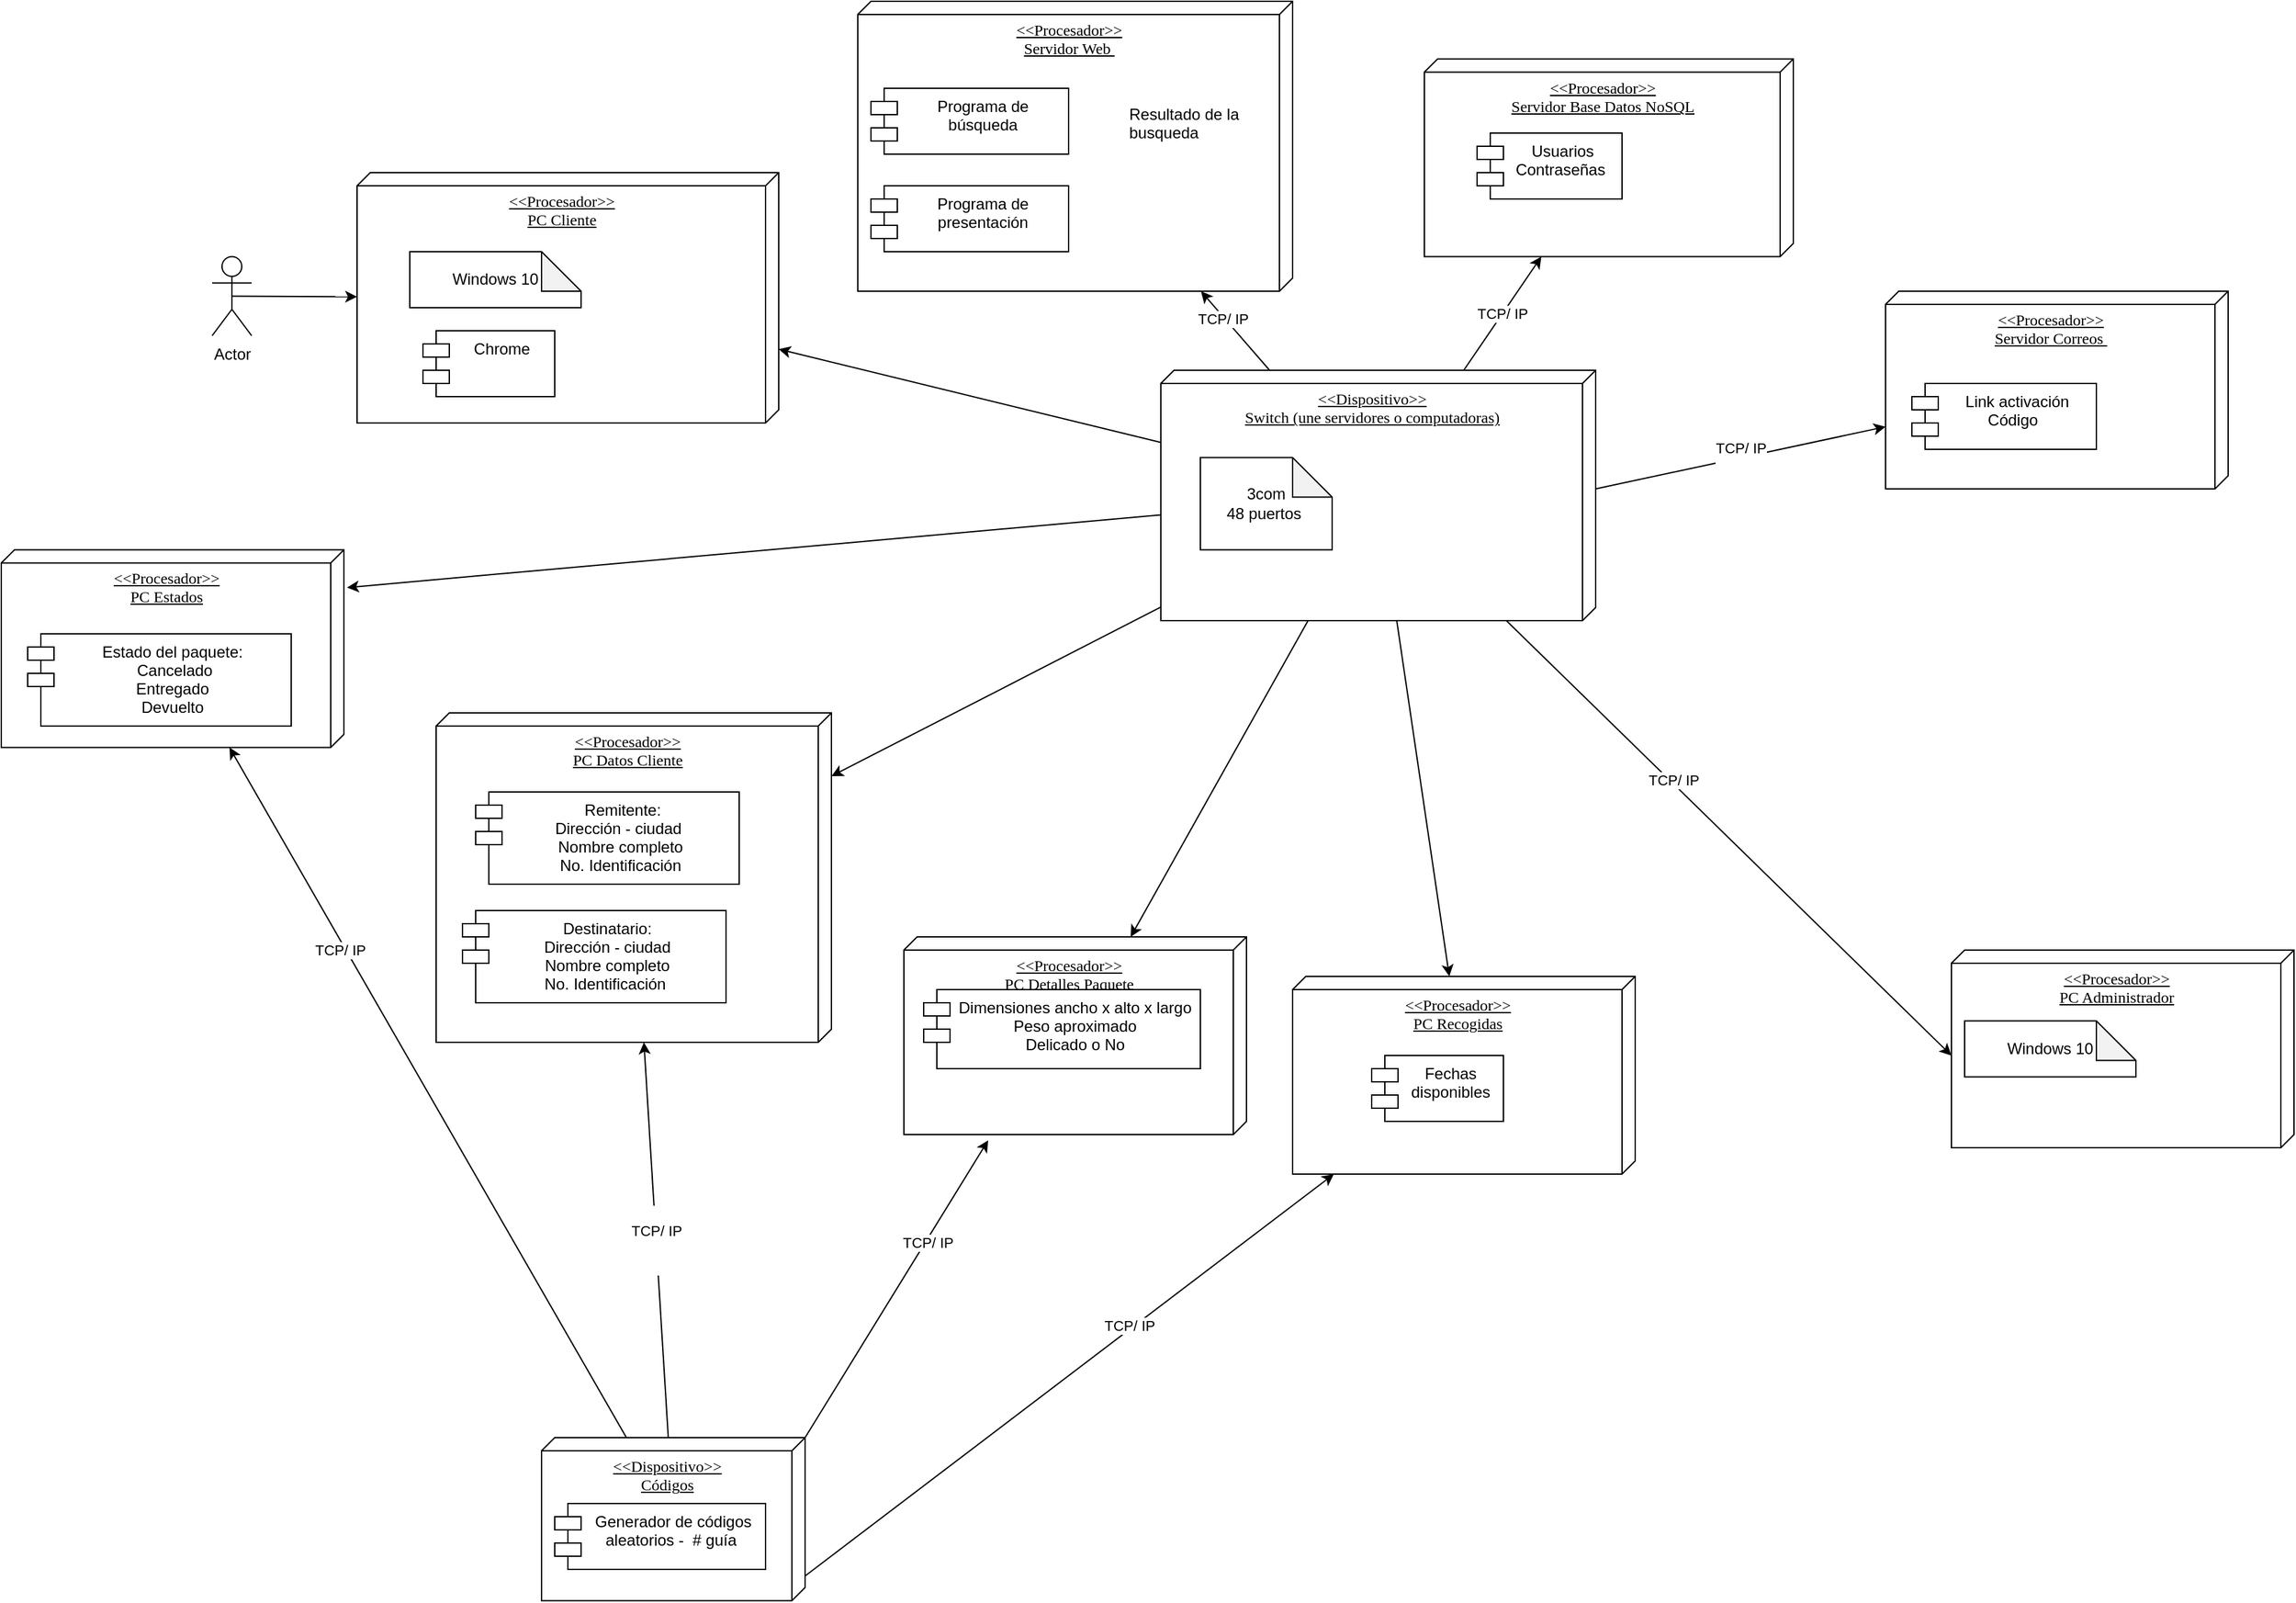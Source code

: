 <mxfile version="20.5.1" type="github">
  <diagram name="Page-1" id="5f0bae14-7c28-e335-631c-24af17079c00">
    <mxGraphModel dx="2569" dy="1669" grid="1" gridSize="10" guides="1" tooltips="1" connect="1" arrows="1" fold="1" page="1" pageScale="1" pageWidth="1100" pageHeight="850" background="none" math="0" shadow="0">
      <root>
        <mxCell id="0" />
        <mxCell id="1" parent="0" />
        <mxCell id="uZW-xY0Y-J60Wbhx_hxe-13" value="TCP/ IP" style="rounded=0;orthogonalLoop=1;jettySize=auto;html=1;" parent="1" source="39150e848f15840c-1" target="39150e848f15840c-3" edge="1">
          <mxGeometry relative="1" as="geometry" />
        </mxCell>
        <mxCell id="ljAiQYRnLd5OlizOmMtz-1" value="&#xa;&lt;span style=&quot;color: rgb(0, 0, 0); font-family: Helvetica; font-size: 11px; font-style: normal; font-variant-ligatures: normal; font-variant-caps: normal; font-weight: 400; letter-spacing: normal; orphans: 2; text-align: center; text-indent: 0px; text-transform: none; widows: 2; word-spacing: 0px; -webkit-text-stroke-width: 0px; background-color: rgb(255, 255, 255); text-decoration-thickness: initial; text-decoration-style: initial; text-decoration-color: initial; float: none; display: inline !important;&quot;&gt;TCP/ IP&lt;/span&gt;&#xa;&#xa;" style="rounded=0;orthogonalLoop=1;jettySize=auto;html=1;exitX=0;exitY=0;exitDx=90;exitDy=0;exitPerimeter=0;" edge="1" parent="1" source="39150e848f15840c-1" target="uZW-xY0Y-J60Wbhx_hxe-1">
          <mxGeometry relative="1" as="geometry" />
        </mxCell>
        <mxCell id="ljAiQYRnLd5OlizOmMtz-2" style="rounded=0;orthogonalLoop=1;jettySize=auto;html=1;entryX=0;entryY=0;entryDx=80;entryDy=260;entryPerimeter=0;" edge="1" parent="1" source="39150e848f15840c-1" target="uZW-xY0Y-J60Wbhx_hxe-9">
          <mxGeometry relative="1" as="geometry" />
        </mxCell>
        <mxCell id="ljAiQYRnLd5OlizOmMtz-6" value="TCP/ IP" style="edgeLabel;html=1;align=center;verticalAlign=middle;resizable=0;points=[];" vertex="1" connectable="0" parent="ljAiQYRnLd5OlizOmMtz-2">
          <mxGeometry x="-0.256" y="2" relative="1" as="geometry">
            <mxPoint as="offset" />
          </mxGeometry>
        </mxCell>
        <mxCell id="ljAiQYRnLd5OlizOmMtz-3" style="rounded=0;orthogonalLoop=1;jettySize=auto;html=1;" edge="1" parent="1" source="39150e848f15840c-1" target="39150e848f15840c-2">
          <mxGeometry relative="1" as="geometry">
            <mxPoint x="330" y="230" as="sourcePoint" />
          </mxGeometry>
        </mxCell>
        <mxCell id="ljAiQYRnLd5OlizOmMtz-7" value="TCP/ IP" style="edgeLabel;html=1;align=center;verticalAlign=middle;resizable=0;points=[];" vertex="1" connectable="0" parent="ljAiQYRnLd5OlizOmMtz-3">
          <mxGeometry x="0.321" relative="1" as="geometry">
            <mxPoint x="-1" as="offset" />
          </mxGeometry>
        </mxCell>
        <mxCell id="ljAiQYRnLd5OlizOmMtz-17" style="edgeStyle=none;rounded=0;orthogonalLoop=1;jettySize=auto;html=1;" edge="1" parent="1" source="39150e848f15840c-1" target="ljAiQYRnLd5OlizOmMtz-15">
          <mxGeometry relative="1" as="geometry" />
        </mxCell>
        <mxCell id="ljAiQYRnLd5OlizOmMtz-19" style="edgeStyle=none;rounded=0;orthogonalLoop=1;jettySize=auto;html=1;" edge="1" parent="1" source="39150e848f15840c-1" target="uZW-xY0Y-J60Wbhx_hxe-8">
          <mxGeometry relative="1" as="geometry" />
        </mxCell>
        <mxCell id="ljAiQYRnLd5OlizOmMtz-22" style="edgeStyle=none;rounded=0;orthogonalLoop=1;jettySize=auto;html=1;entryX=0.191;entryY=-0.009;entryDx=0;entryDy=0;entryPerimeter=0;" edge="1" parent="1" source="39150e848f15840c-1" target="uZW-xY0Y-J60Wbhx_hxe-15">
          <mxGeometry relative="1" as="geometry" />
        </mxCell>
        <mxCell id="ljAiQYRnLd5OlizOmMtz-32" style="edgeStyle=none;rounded=0;orthogonalLoop=1;jettySize=auto;html=1;" edge="1" parent="1" source="39150e848f15840c-1" target="uZW-xY0Y-J60Wbhx_hxe-10">
          <mxGeometry relative="1" as="geometry" />
        </mxCell>
        <mxCell id="ljAiQYRnLd5OlizOmMtz-33" style="edgeStyle=none;rounded=0;orthogonalLoop=1;jettySize=auto;html=1;" edge="1" parent="1" source="39150e848f15840c-1" target="uZW-xY0Y-J60Wbhx_hxe-14">
          <mxGeometry relative="1" as="geometry" />
        </mxCell>
        <mxCell id="39150e848f15840c-1" value="&amp;lt;&amp;lt;Dispositivo&amp;gt;&amp;gt;&lt;br&gt;Switch (une servidores o computadoras)" style="verticalAlign=top;align=center;spacingTop=8;spacingLeft=2;spacingRight=12;shape=cube;size=10;direction=south;fontStyle=4;html=1;rounded=0;shadow=0;comic=0;labelBackgroundColor=none;strokeWidth=1;fontFamily=Verdana;fontSize=12" parent="1" vertex="1">
          <mxGeometry x="270" y="240" width="330" height="190" as="geometry" />
        </mxCell>
        <mxCell id="39150e848f15840c-2" value="&amp;lt;&amp;lt;Procesador&amp;gt;&amp;gt;&lt;br&gt;Servidor Web&amp;nbsp;" style="verticalAlign=top;align=center;spacingTop=8;spacingLeft=2;spacingRight=12;shape=cube;size=10;direction=south;fontStyle=4;html=1;rounded=0;shadow=0;comic=0;labelBackgroundColor=none;strokeWidth=1;fontFamily=Verdana;fontSize=12" parent="1" vertex="1">
          <mxGeometry x="40" y="-40" width="330" height="220" as="geometry" />
        </mxCell>
        <mxCell id="39150e848f15840c-3" value="&amp;lt;&amp;lt;Procesador&amp;gt;&amp;gt;&lt;br&gt;Servidor Base Datos NoSQL" style="verticalAlign=top;align=center;spacingTop=8;spacingLeft=2;spacingRight=12;shape=cube;size=10;direction=south;fontStyle=4;html=1;rounded=0;shadow=0;comic=0;labelBackgroundColor=none;strokeWidth=1;fontFamily=Verdana;fontSize=12" parent="1" vertex="1">
          <mxGeometry x="470" y="3.75" width="280" height="150" as="geometry" />
        </mxCell>
        <mxCell id="uZW-xY0Y-J60Wbhx_hxe-1" value="&amp;lt;&amp;lt;Procesador&amp;gt;&amp;gt;&lt;br&gt;Servidor Correos&amp;nbsp;" style="verticalAlign=top;align=center;spacingTop=8;spacingLeft=2;spacingRight=12;shape=cube;size=10;direction=south;fontStyle=4;html=1;rounded=0;shadow=0;comic=0;labelBackgroundColor=none;strokeWidth=1;fontFamily=Verdana;fontSize=12" parent="1" vertex="1">
          <mxGeometry x="820" y="180" width="260" height="150" as="geometry" />
        </mxCell>
        <mxCell id="uZW-xY0Y-J60Wbhx_hxe-8" value="&amp;lt;&amp;lt;Procesador&amp;gt;&amp;gt;&lt;br&gt;PC Recogidas" style="verticalAlign=top;align=center;spacingTop=8;spacingLeft=2;spacingRight=12;shape=cube;size=10;direction=south;fontStyle=4;html=1;rounded=0;shadow=0;comic=0;labelBackgroundColor=none;strokeWidth=1;fontFamily=Verdana;fontSize=12" parent="1" vertex="1">
          <mxGeometry x="370" y="700" width="260" height="150" as="geometry" />
        </mxCell>
        <mxCell id="uZW-xY0Y-J60Wbhx_hxe-9" value="&amp;lt;&amp;lt;Procesador&amp;gt;&amp;gt;&lt;br&gt;PC Administrador" style="verticalAlign=top;align=center;spacingTop=8;spacingLeft=2;spacingRight=12;shape=cube;size=10;direction=south;fontStyle=4;html=1;rounded=0;shadow=0;comic=0;labelBackgroundColor=none;strokeWidth=1;fontFamily=Verdana;fontSize=12" parent="1" vertex="1">
          <mxGeometry x="870" y="680" width="260" height="150" as="geometry" />
        </mxCell>
        <mxCell id="uZW-xY0Y-J60Wbhx_hxe-10" value="&amp;lt;&amp;lt;Procesador&amp;gt;&amp;gt;&lt;br&gt;PC Detalles Paquete&lt;br&gt;" style="verticalAlign=top;align=center;spacingTop=8;spacingLeft=2;spacingRight=12;shape=cube;size=10;direction=south;fontStyle=4;html=1;rounded=0;shadow=0;comic=0;labelBackgroundColor=none;strokeWidth=1;fontFamily=Verdana;fontSize=12" parent="1" vertex="1">
          <mxGeometry x="75" y="670" width="260" height="150" as="geometry" />
        </mxCell>
        <mxCell id="uZW-xY0Y-J60Wbhx_hxe-29" value="&#xa;&lt;span style=&quot;color: rgb(0, 0, 0); font-family: Helvetica; font-size: 11px; font-style: normal; font-variant-ligatures: normal; font-variant-caps: normal; font-weight: 400; letter-spacing: normal; orphans: 2; text-align: center; text-indent: 0px; text-transform: none; widows: 2; word-spacing: 0px; -webkit-text-stroke-width: 0px; background-color: rgb(255, 255, 255); text-decoration-thickness: initial; text-decoration-style: initial; text-decoration-color: initial; float: none; display: inline !important;&quot;&gt;TCP/ IP&lt;/span&gt;&#xa;&#xa;" style="edgeStyle=none;rounded=0;orthogonalLoop=1;jettySize=auto;html=1;" parent="1" source="uZW-xY0Y-J60Wbhx_hxe-11" target="uZW-xY0Y-J60Wbhx_hxe-14" edge="1">
          <mxGeometry relative="1" as="geometry" />
        </mxCell>
        <mxCell id="uZW-xY0Y-J60Wbhx_hxe-30" style="edgeStyle=none;rounded=0;orthogonalLoop=1;jettySize=auto;html=1;exitX=0;exitY=0;exitDx=105;exitDy=0;exitPerimeter=0;" parent="1" source="uZW-xY0Y-J60Wbhx_hxe-11" target="uZW-xY0Y-J60Wbhx_hxe-8" edge="1">
          <mxGeometry relative="1" as="geometry" />
        </mxCell>
        <mxCell id="ljAiQYRnLd5OlizOmMtz-9" value="TCP/ IP" style="edgeLabel;html=1;align=center;verticalAlign=middle;resizable=0;points=[];" vertex="1" connectable="0" parent="uZW-xY0Y-J60Wbhx_hxe-30">
          <mxGeometry x="0.236" y="4" relative="1" as="geometry">
            <mxPoint y="1" as="offset" />
          </mxGeometry>
        </mxCell>
        <mxCell id="uZW-xY0Y-J60Wbhx_hxe-31" style="edgeStyle=none;rounded=0;orthogonalLoop=1;jettySize=auto;html=1;exitX=0;exitY=0;exitDx=0;exitDy=0;exitPerimeter=0;entryX=1.029;entryY=0.754;entryDx=0;entryDy=0;entryPerimeter=0;" parent="1" source="uZW-xY0Y-J60Wbhx_hxe-11" target="uZW-xY0Y-J60Wbhx_hxe-10" edge="1">
          <mxGeometry relative="1" as="geometry" />
        </mxCell>
        <mxCell id="ljAiQYRnLd5OlizOmMtz-8" value="TCP/ IP" style="edgeLabel;html=1;align=center;verticalAlign=middle;resizable=0;points=[];" vertex="1" connectable="0" parent="uZW-xY0Y-J60Wbhx_hxe-31">
          <mxGeometry x="0.317" y="-1" relative="1" as="geometry">
            <mxPoint as="offset" />
          </mxGeometry>
        </mxCell>
        <mxCell id="uZW-xY0Y-J60Wbhx_hxe-33" style="edgeStyle=none;rounded=0;orthogonalLoop=1;jettySize=auto;html=1;" parent="1" source="uZW-xY0Y-J60Wbhx_hxe-11" target="uZW-xY0Y-J60Wbhx_hxe-15" edge="1">
          <mxGeometry relative="1" as="geometry" />
        </mxCell>
        <mxCell id="ljAiQYRnLd5OlizOmMtz-10" value="TCP/ IP" style="edgeLabel;html=1;align=center;verticalAlign=middle;resizable=0;points=[];" vertex="1" connectable="0" parent="uZW-xY0Y-J60Wbhx_hxe-33">
          <mxGeometry x="0.424" y="4" relative="1" as="geometry">
            <mxPoint as="offset" />
          </mxGeometry>
        </mxCell>
        <mxCell id="uZW-xY0Y-J60Wbhx_hxe-11" value="&amp;lt;&amp;lt;Dispositivo&amp;gt;&amp;gt;&lt;br&gt;Códigos" style="verticalAlign=top;align=center;spacingTop=8;spacingLeft=2;spacingRight=12;shape=cube;size=10;direction=south;fontStyle=4;html=1;rounded=0;shadow=0;comic=0;labelBackgroundColor=none;strokeWidth=1;fontFamily=Verdana;fontSize=12" parent="1" vertex="1">
          <mxGeometry x="-200" y="1050" width="200" height="123.75" as="geometry" />
        </mxCell>
        <mxCell id="uZW-xY0Y-J60Wbhx_hxe-14" value="&amp;lt;&amp;lt;Procesador&amp;gt;&amp;gt;&lt;br&gt;PC Datos Cliente" style="verticalAlign=top;align=center;spacingTop=8;spacingLeft=2;spacingRight=12;shape=cube;size=10;direction=south;fontStyle=4;html=1;rounded=0;shadow=0;comic=0;labelBackgroundColor=none;strokeWidth=1;fontFamily=Verdana;fontSize=12" parent="1" vertex="1">
          <mxGeometry x="-280" y="500" width="300" height="250" as="geometry" />
        </mxCell>
        <mxCell id="uZW-xY0Y-J60Wbhx_hxe-15" value="&amp;lt;&amp;lt;Procesador&amp;gt;&amp;gt;&lt;br&gt;PC Estados" style="verticalAlign=top;align=center;spacingTop=8;spacingLeft=2;spacingRight=12;shape=cube;size=10;direction=south;fontStyle=4;html=1;rounded=0;shadow=0;comic=0;labelBackgroundColor=none;strokeWidth=1;fontFamily=Verdana;fontSize=12" parent="1" vertex="1">
          <mxGeometry x="-610" y="376.25" width="260" height="150" as="geometry" />
        </mxCell>
        <mxCell id="uZW-xY0Y-J60Wbhx_hxe-17" value="Programa de &#xa;búsqueda&#xa;" style="shape=module;align=center;spacingLeft=20;align=center;verticalAlign=top;" parent="1" vertex="1">
          <mxGeometry x="50" y="26" width="150" height="50" as="geometry" />
        </mxCell>
        <mxCell id="uZW-xY0Y-J60Wbhx_hxe-18" value="Resultado de la&#xa;busqueda" style="text;strokeColor=none;fillColor=none;align=left;verticalAlign=top;spacingLeft=4;spacingRight=4;overflow=hidden;rotatable=0;points=[[0,0.5],[1,0.5]];portConstraint=eastwest;" parent="1" vertex="1">
          <mxGeometry x="240" y="32" width="100" height="38" as="geometry" />
        </mxCell>
        <mxCell id="uZW-xY0Y-J60Wbhx_hxe-19" value="Link activación&#xa;Código  &#xa;&#xa;" style="shape=module;align=left;spacingLeft=20;align=center;verticalAlign=top;" parent="1" vertex="1">
          <mxGeometry x="840" y="250" width="140" height="50" as="geometry" />
        </mxCell>
        <mxCell id="uZW-xY0Y-J60Wbhx_hxe-20" value="Usuarios&#xa;Contraseñas &#xa;" style="shape=module;align=left;spacingLeft=20;align=center;verticalAlign=top;" parent="1" vertex="1">
          <mxGeometry x="510" y="60" width="110" height="50" as="geometry" />
        </mxCell>
        <mxCell id="uZW-xY0Y-J60Wbhx_hxe-21" value="Programa de &#xa;presentación&#xa;" style="shape=module;align=center;spacingLeft=20;align=center;verticalAlign=top;" parent="1" vertex="1">
          <mxGeometry x="50" y="100" width="150" height="50" as="geometry" />
        </mxCell>
        <mxCell id="uZW-xY0Y-J60Wbhx_hxe-22" value="Generador de códigos&#xa;aleatorios -  # guía " style="shape=module;align=left;spacingLeft=20;align=center;verticalAlign=top;" parent="1" vertex="1">
          <mxGeometry x="-190" y="1100" width="160" height="50" as="geometry" />
        </mxCell>
        <mxCell id="uZW-xY0Y-J60Wbhx_hxe-23" value="Fechas &#xa;disponibles" style="shape=module;align=left;spacingLeft=20;align=center;verticalAlign=top;" parent="1" vertex="1">
          <mxGeometry x="430" y="760" width="100" height="50" as="geometry" />
        </mxCell>
        <mxCell id="uZW-xY0Y-J60Wbhx_hxe-25" value="Dimensiones ancho x alto x largo&#xa;Peso aproximado&#xa;Delicado o No" style="shape=module;align=left;spacingLeft=20;align=center;verticalAlign=top;" parent="1" vertex="1">
          <mxGeometry x="90" y="710" width="210" height="60" as="geometry" />
        </mxCell>
        <mxCell id="uZW-xY0Y-J60Wbhx_hxe-26" value=" Remitente:&#xa;Dirección - ciudad &#xa;Nombre completo&#xa;No. Identificación&#xa;" style="shape=module;align=left;spacingLeft=20;align=center;verticalAlign=top;" parent="1" vertex="1">
          <mxGeometry x="-250" y="560" width="200" height="70" as="geometry" />
        </mxCell>
        <mxCell id="uZW-xY0Y-J60Wbhx_hxe-27" value="Destinatario:&#xa;Dirección - ciudad&#xa;Nombre completo&#xa;No. Identificación " style="shape=module;align=left;spacingLeft=20;align=center;verticalAlign=top;" parent="1" vertex="1">
          <mxGeometry x="-260" y="650" width="200" height="70" as="geometry" />
        </mxCell>
        <mxCell id="ljAiQYRnLd5OlizOmMtz-5" value="3com&lt;br&gt;48 puertos&amp;nbsp;" style="shape=note;whiteSpace=wrap;html=1;backgroundOutline=1;darkOpacity=0.05;size=30;" vertex="1" parent="1">
          <mxGeometry x="300" y="306.25" width="100" height="70" as="geometry" />
        </mxCell>
        <mxCell id="ljAiQYRnLd5OlizOmMtz-12" value="Windows 10" style="shape=note;whiteSpace=wrap;html=1;backgroundOutline=1;darkOpacity=0.05;" vertex="1" parent="1">
          <mxGeometry x="880" y="733.75" width="130" height="42.5" as="geometry" />
        </mxCell>
        <mxCell id="ljAiQYRnLd5OlizOmMtz-15" value="&amp;lt;&amp;lt;Procesador&amp;gt;&amp;gt;&lt;br&gt;PC Cliente" style="verticalAlign=top;align=center;spacingTop=8;spacingLeft=2;spacingRight=12;shape=cube;size=10;direction=south;fontStyle=4;html=1;rounded=0;shadow=0;comic=0;labelBackgroundColor=none;strokeWidth=1;fontFamily=Verdana;fontSize=12" vertex="1" parent="1">
          <mxGeometry x="-340" y="90" width="320" height="190" as="geometry" />
        </mxCell>
        <mxCell id="ljAiQYRnLd5OlizOmMtz-16" value="Windows 10" style="shape=note;whiteSpace=wrap;html=1;backgroundOutline=1;darkOpacity=0.05;" vertex="1" parent="1">
          <mxGeometry x="-300" y="150" width="130" height="42.5" as="geometry" />
        </mxCell>
        <mxCell id="ljAiQYRnLd5OlizOmMtz-18" value="Chrome" style="shape=module;align=center;spacingLeft=20;align=center;verticalAlign=top;" vertex="1" parent="1">
          <mxGeometry x="-290" y="210" width="100" height="50" as="geometry" />
        </mxCell>
        <mxCell id="ljAiQYRnLd5OlizOmMtz-26" style="edgeStyle=none;rounded=0;orthogonalLoop=1;jettySize=auto;html=1;exitX=0.5;exitY=0.5;exitDx=0;exitDy=0;exitPerimeter=0;" edge="1" parent="1" source="ljAiQYRnLd5OlizOmMtz-25" target="ljAiQYRnLd5OlizOmMtz-15">
          <mxGeometry relative="1" as="geometry" />
        </mxCell>
        <mxCell id="ljAiQYRnLd5OlizOmMtz-25" value="Actor" style="shape=umlActor;verticalLabelPosition=bottom;verticalAlign=top;html=1;" vertex="1" parent="1">
          <mxGeometry x="-450" y="153.75" width="30" height="60" as="geometry" />
        </mxCell>
        <mxCell id="ljAiQYRnLd5OlizOmMtz-35" value="Estado del paquete:&#xa; Cancelado &#xa;Entregado&#xa;Devuelto" style="shape=module;align=left;spacingLeft=20;align=center;verticalAlign=top;" vertex="1" parent="1">
          <mxGeometry x="-590" y="440" width="200" height="70" as="geometry" />
        </mxCell>
      </root>
    </mxGraphModel>
  </diagram>
</mxfile>

